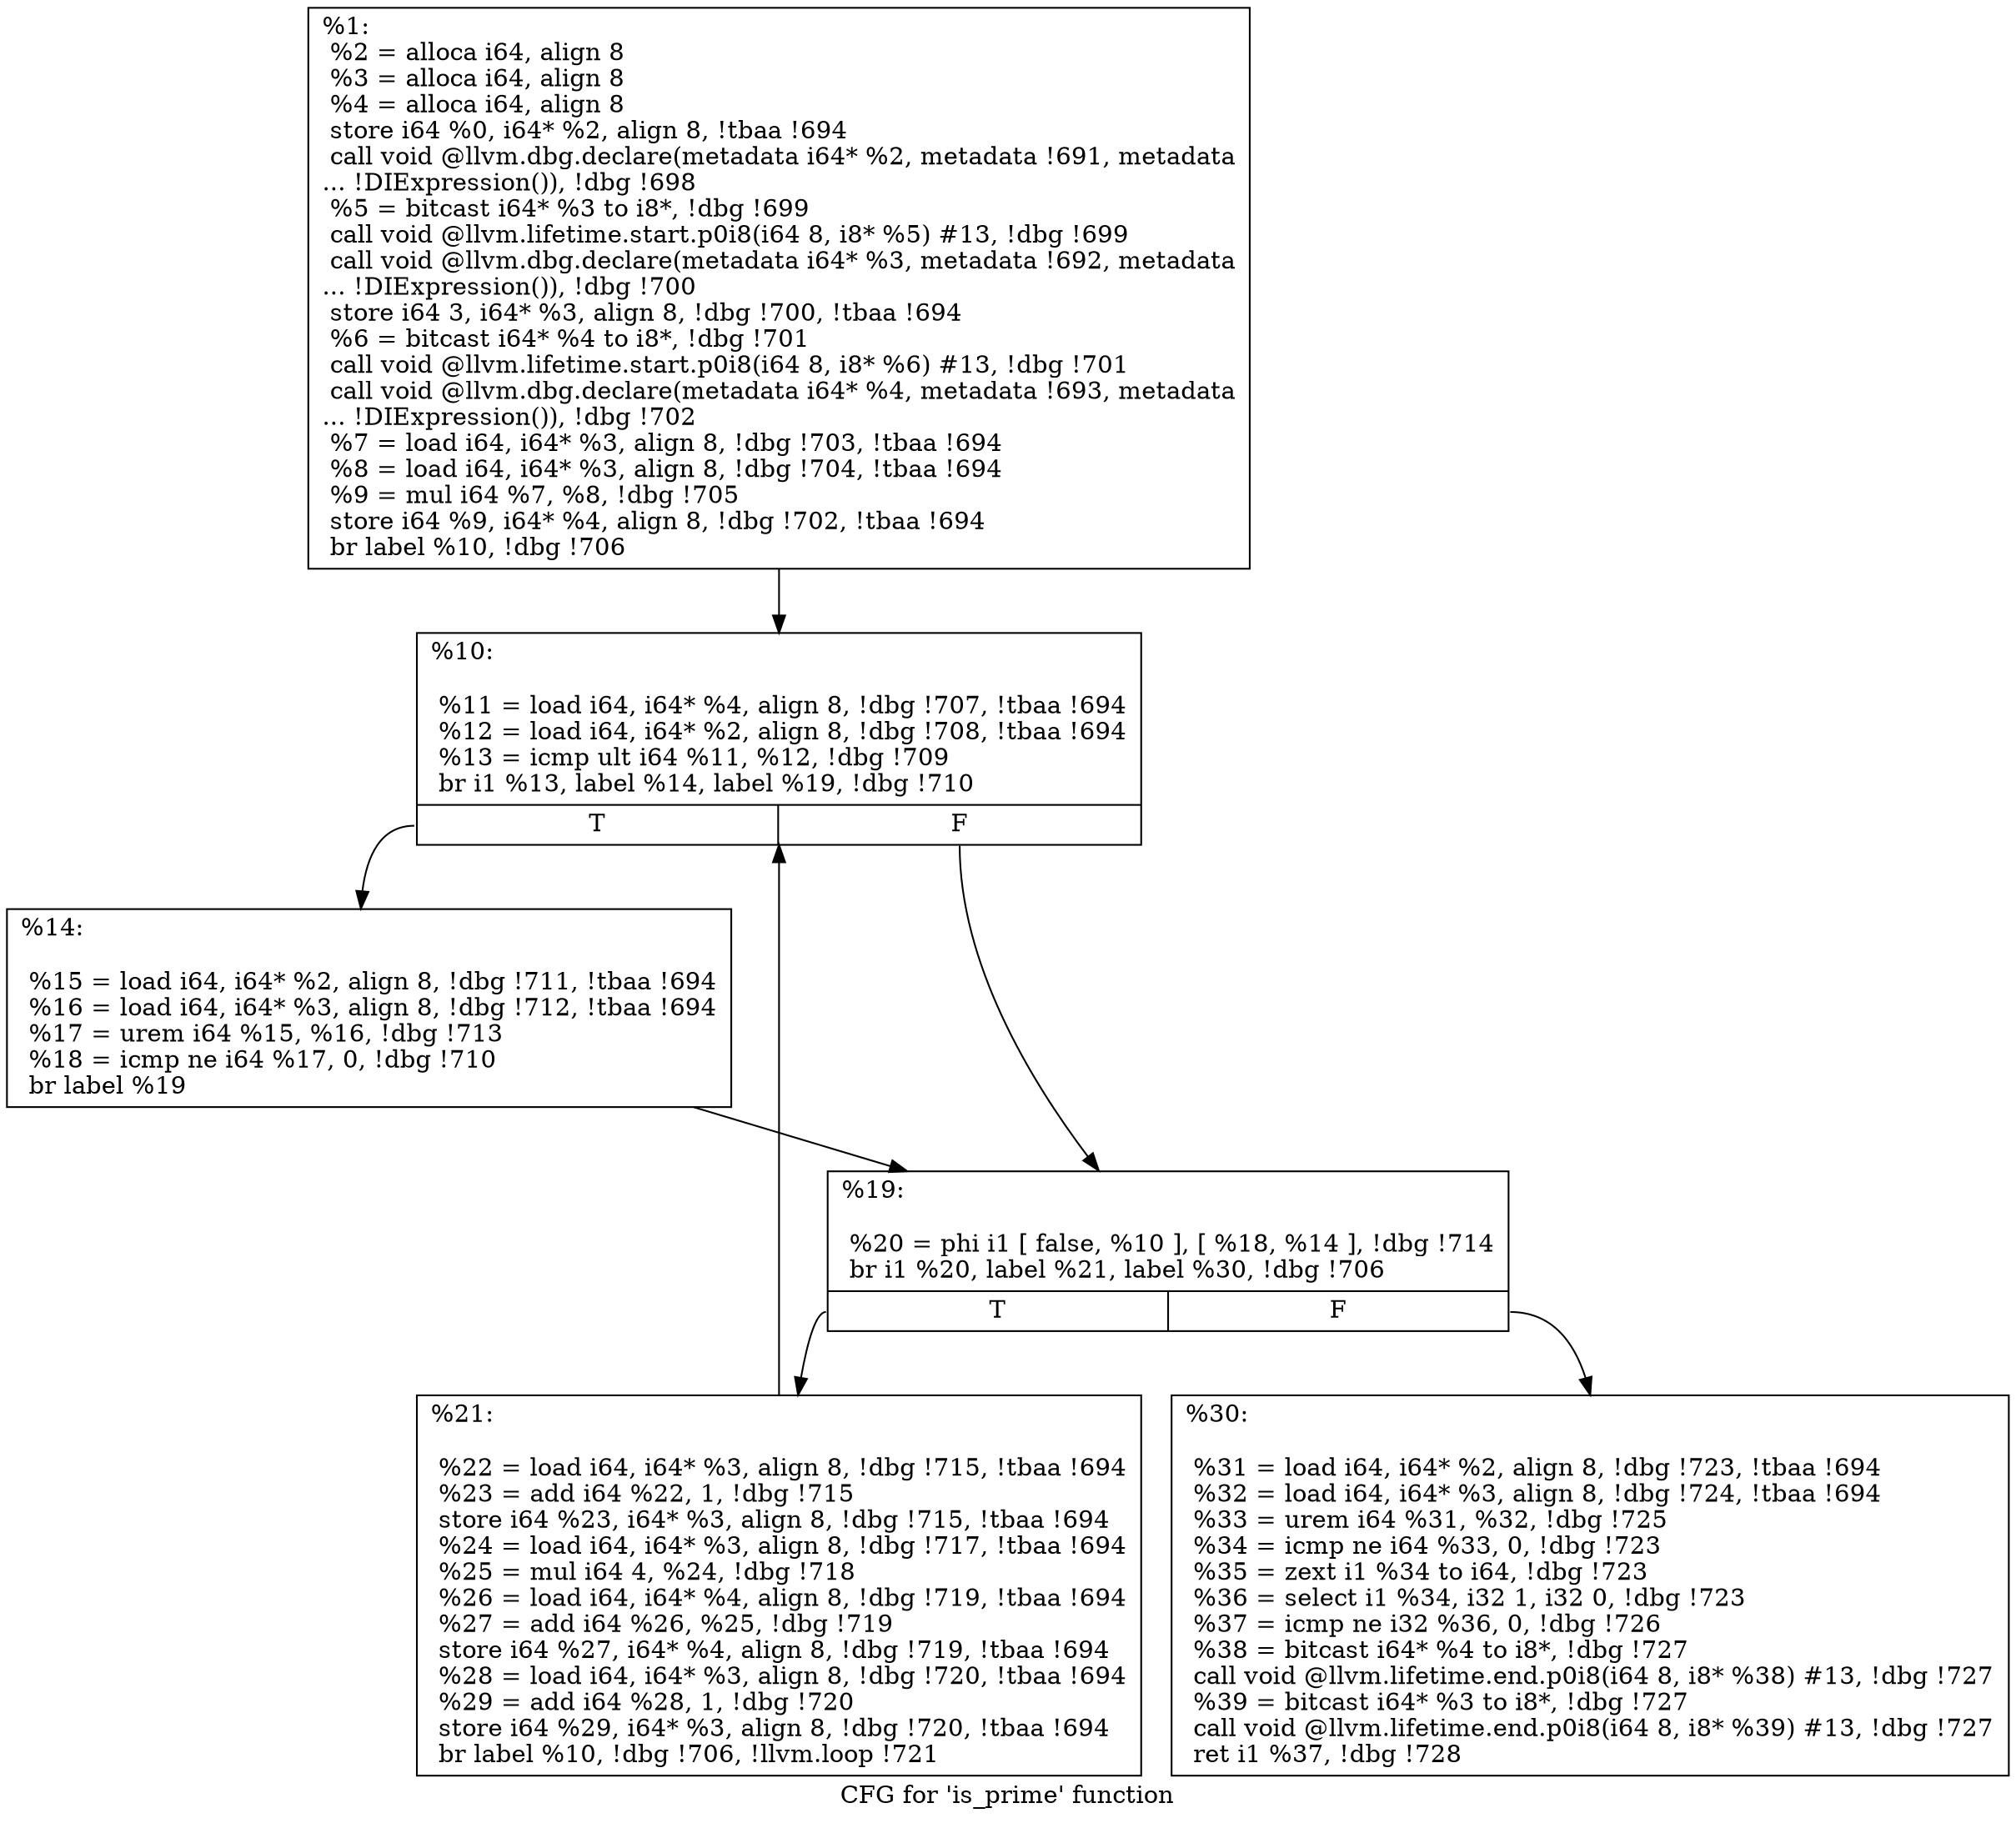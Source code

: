 digraph "CFG for 'is_prime' function" {
	label="CFG for 'is_prime' function";

	Node0x24f1870 [shape=record,label="{%1:\l  %2 = alloca i64, align 8\l  %3 = alloca i64, align 8\l  %4 = alloca i64, align 8\l  store i64 %0, i64* %2, align 8, !tbaa !694\l  call void @llvm.dbg.declare(metadata i64* %2, metadata !691, metadata\l... !DIExpression()), !dbg !698\l  %5 = bitcast i64* %3 to i8*, !dbg !699\l  call void @llvm.lifetime.start.p0i8(i64 8, i8* %5) #13, !dbg !699\l  call void @llvm.dbg.declare(metadata i64* %3, metadata !692, metadata\l... !DIExpression()), !dbg !700\l  store i64 3, i64* %3, align 8, !dbg !700, !tbaa !694\l  %6 = bitcast i64* %4 to i8*, !dbg !701\l  call void @llvm.lifetime.start.p0i8(i64 8, i8* %6) #13, !dbg !701\l  call void @llvm.dbg.declare(metadata i64* %4, metadata !693, metadata\l... !DIExpression()), !dbg !702\l  %7 = load i64, i64* %3, align 8, !dbg !703, !tbaa !694\l  %8 = load i64, i64* %3, align 8, !dbg !704, !tbaa !694\l  %9 = mul i64 %7, %8, !dbg !705\l  store i64 %9, i64* %4, align 8, !dbg !702, !tbaa !694\l  br label %10, !dbg !706\l}"];
	Node0x24f1870 -> Node0x24f2dd0;
	Node0x24f2dd0 [shape=record,label="{%10:\l\l  %11 = load i64, i64* %4, align 8, !dbg !707, !tbaa !694\l  %12 = load i64, i64* %2, align 8, !dbg !708, !tbaa !694\l  %13 = icmp ult i64 %11, %12, !dbg !709\l  br i1 %13, label %14, label %19, !dbg !710\l|{<s0>T|<s1>F}}"];
	Node0x24f2dd0:s0 -> Node0x24f2e90;
	Node0x24f2dd0:s1 -> Node0x24f2ee0;
	Node0x24f2e90 [shape=record,label="{%14:\l\l  %15 = load i64, i64* %2, align 8, !dbg !711, !tbaa !694\l  %16 = load i64, i64* %3, align 8, !dbg !712, !tbaa !694\l  %17 = urem i64 %15, %16, !dbg !713\l  %18 = icmp ne i64 %17, 0, !dbg !710\l  br label %19\l}"];
	Node0x24f2e90 -> Node0x24f2ee0;
	Node0x24f2ee0 [shape=record,label="{%19:\l\l  %20 = phi i1 [ false, %10 ], [ %18, %14 ], !dbg !714\l  br i1 %20, label %21, label %30, !dbg !706\l|{<s0>T|<s1>F}}"];
	Node0x24f2ee0:s0 -> Node0x24f2f30;
	Node0x24f2ee0:s1 -> Node0x24f2f80;
	Node0x24f2f30 [shape=record,label="{%21:\l\l  %22 = load i64, i64* %3, align 8, !dbg !715, !tbaa !694\l  %23 = add i64 %22, 1, !dbg !715\l  store i64 %23, i64* %3, align 8, !dbg !715, !tbaa !694\l  %24 = load i64, i64* %3, align 8, !dbg !717, !tbaa !694\l  %25 = mul i64 4, %24, !dbg !718\l  %26 = load i64, i64* %4, align 8, !dbg !719, !tbaa !694\l  %27 = add i64 %26, %25, !dbg !719\l  store i64 %27, i64* %4, align 8, !dbg !719, !tbaa !694\l  %28 = load i64, i64* %3, align 8, !dbg !720, !tbaa !694\l  %29 = add i64 %28, 1, !dbg !720\l  store i64 %29, i64* %3, align 8, !dbg !720, !tbaa !694\l  br label %10, !dbg !706, !llvm.loop !721\l}"];
	Node0x24f2f30 -> Node0x24f2dd0;
	Node0x24f2f80 [shape=record,label="{%30:\l\l  %31 = load i64, i64* %2, align 8, !dbg !723, !tbaa !694\l  %32 = load i64, i64* %3, align 8, !dbg !724, !tbaa !694\l  %33 = urem i64 %31, %32, !dbg !725\l  %34 = icmp ne i64 %33, 0, !dbg !723\l  %35 = zext i1 %34 to i64, !dbg !723\l  %36 = select i1 %34, i32 1, i32 0, !dbg !723\l  %37 = icmp ne i32 %36, 0, !dbg !726\l  %38 = bitcast i64* %4 to i8*, !dbg !727\l  call void @llvm.lifetime.end.p0i8(i64 8, i8* %38) #13, !dbg !727\l  %39 = bitcast i64* %3 to i8*, !dbg !727\l  call void @llvm.lifetime.end.p0i8(i64 8, i8* %39) #13, !dbg !727\l  ret i1 %37, !dbg !728\l}"];
}
